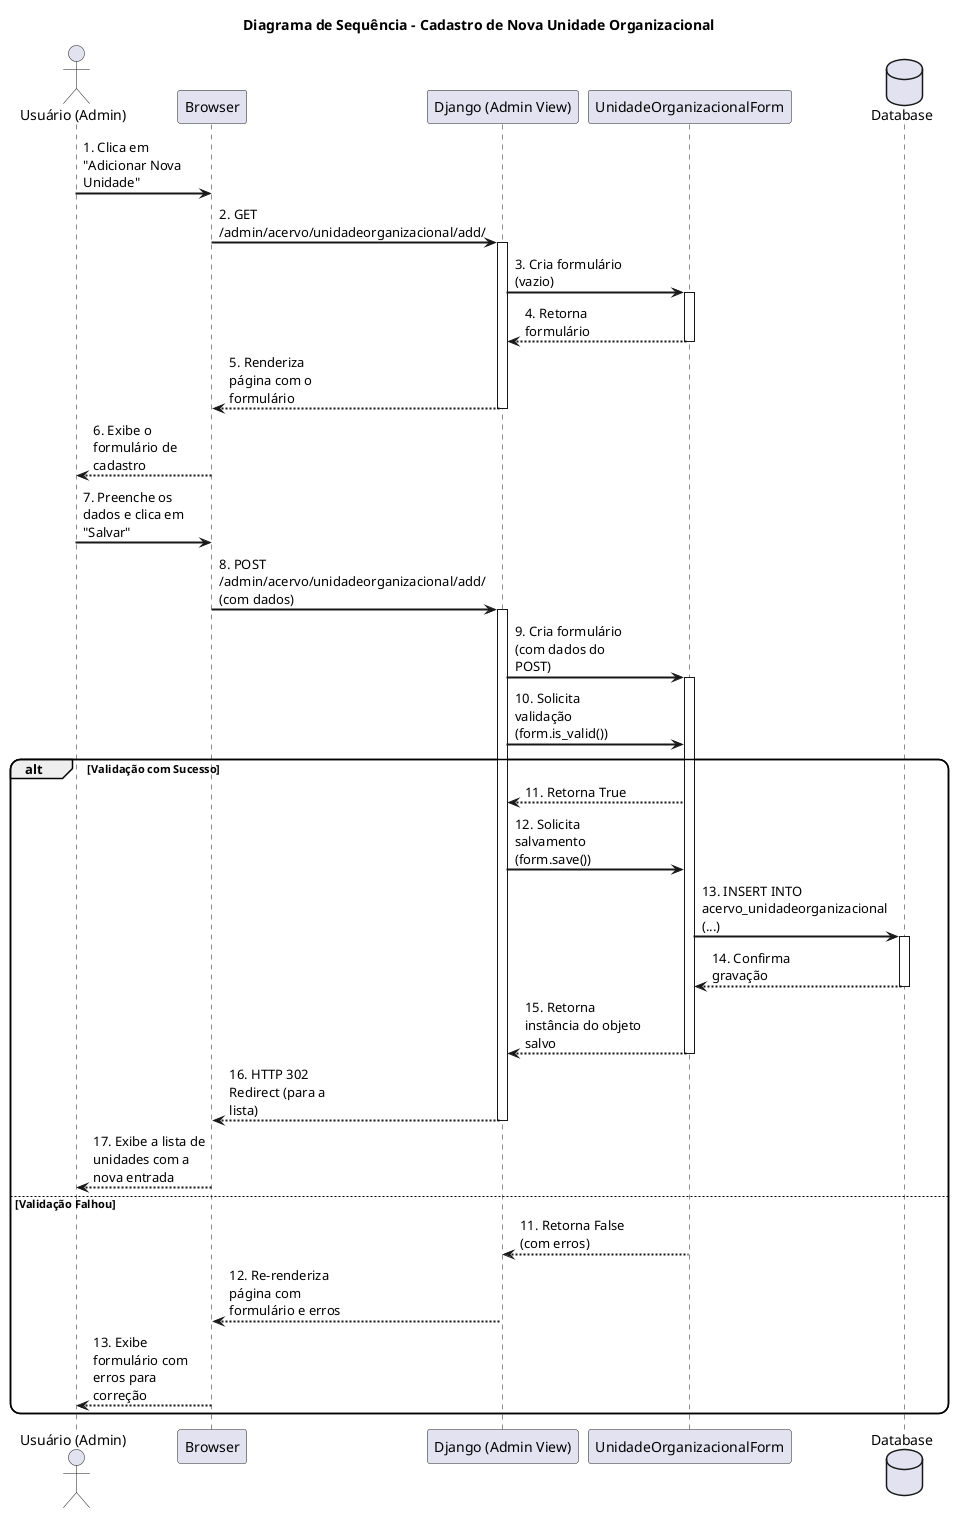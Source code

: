 @startuml Cadastro Unidade Organizacional
title Diagrama de Sequência - Cadastro de Nova Unidade Organizacional

actor "Usuário (Admin)" as User
participant "Browser" as Web
participant "Django (Admin View)" as View
participant "UnidadeOrganizacionalForm" as Form
database "Database" as DB

skinparam sequenceArrowThickness 2
skinparam roundcorner 20
skinparam maxmessagesize 120
skinparam sequenceParticipant bold

User -> Web: 1. Clica em "Adicionar Nova Unidade"

Web -> View: 2. GET /admin/acervo/unidadeorganizacional/add/

activate View
View -> Form: 3. Cria formulário (vazio)
activate Form
Form --> View: 4. Retorna formulário
deactivate Form
View --> Web: 5. Renderiza página com o formulário
deactivate View

Web --> User: 6. Exibe o formulário de cadastro

User -> Web: 7. Preenche os dados e clica em "Salvar"

Web -> View: 8. POST /admin/acervo/unidadeorganizacional/add/ (com dados)
activate View

View -> Form: 9. Cria formulário (com dados do POST)
activate Form
View -> Form: 10. Solicita validação (form.is_valid())

alt Validação com Sucesso
    Form --> View: 11. Retorna True
    View -> Form: 12. Solicita salvamento (form.save())
    Form -> DB: 13. INSERT INTO acervo_unidadeorganizacional (...)
    activate DB
    DB --> Form: 14. Confirma gravação
    deactivate DB
    Form --> View: 15. Retorna instância do objeto salvo
    deactivate Form
    View --> Web: 16. HTTP 302 Redirect (para a lista)
    deactivate View
    Web --> User: 17. Exibe a lista de unidades com a nova entrada
else Validação Falhou
    Form --> View: 11. Retorna False (com erros)
    deactivate Form
    View --> Web: 12. Re-renderiza página com formulário e erros
    deactivate View
    Web --> User: 13. Exibe formulário com erros para correção
end

@enduml

